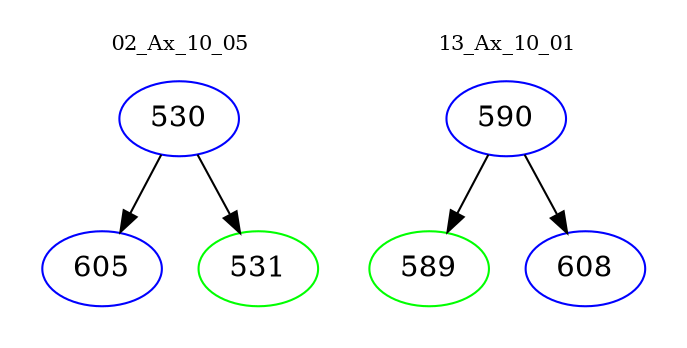 digraph{
subgraph cluster_0 {
color = white
label = "02_Ax_10_05";
fontsize=10;
T0_530 [label="530", color="blue"]
T0_530 -> T0_605 [color="black"]
T0_605 [label="605", color="blue"]
T0_530 -> T0_531 [color="black"]
T0_531 [label="531", color="green"]
}
subgraph cluster_1 {
color = white
label = "13_Ax_10_01";
fontsize=10;
T1_590 [label="590", color="blue"]
T1_590 -> T1_589 [color="black"]
T1_589 [label="589", color="green"]
T1_590 -> T1_608 [color="black"]
T1_608 [label="608", color="blue"]
}
}
